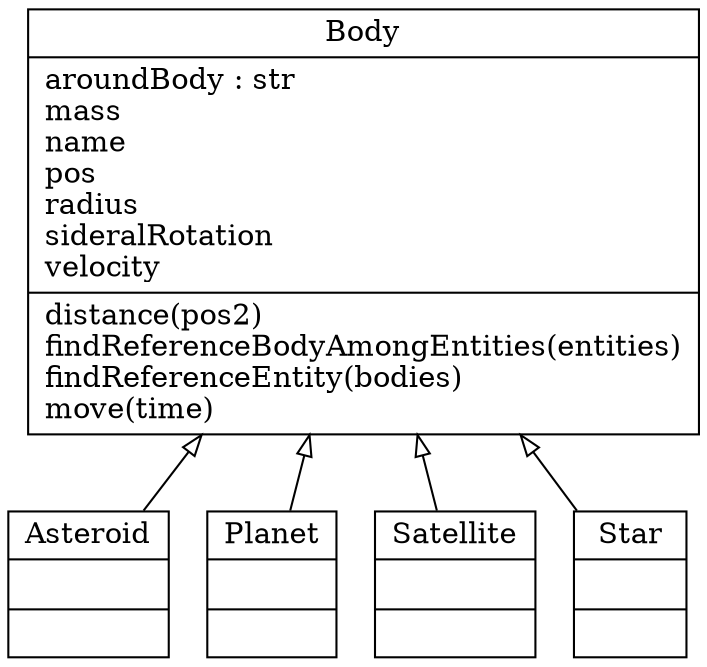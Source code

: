 digraph "classes" {
rankdir=BT
charset="utf-8"
"src.Bodies.Asteroid.Asteroid" [color="black", fontcolor="black", label="{Asteroid|\l|}", shape="record", style="solid"];
"src.Bodies.Body.Body" [color="black", fontcolor="black", label="{Body|aroundBody : str\lmass\lname\lpos\lradius\lsideralRotation\lvelocity\l|distance(pos2)\lfindReferenceBodyAmongEntities(entities)\lfindReferenceEntity(bodies)\lmove(time)\l}", shape="record", style="solid"];
"src.Bodies.Planet.Planet" [color="black", fontcolor="black", label="{Planet|\l|}", shape="record", style="solid"];
"src.Bodies.Satellite.Satellite" [color="black", fontcolor="black", label="{Satellite|\l|}", shape="record", style="solid"];
"src.Bodies.Star.Star" [color="black", fontcolor="black", label="{Star|\l|}", shape="record", style="solid"];
"src.Bodies.Asteroid.Asteroid" -> "src.Bodies.Body.Body" [arrowhead="empty", arrowtail="none"];
"src.Bodies.Planet.Planet" -> "src.Bodies.Body.Body" [arrowhead="empty", arrowtail="none"];
"src.Bodies.Satellite.Satellite" -> "src.Bodies.Body.Body" [arrowhead="empty", arrowtail="none"];
"src.Bodies.Star.Star" -> "src.Bodies.Body.Body" [arrowhead="empty", arrowtail="none"];
}
